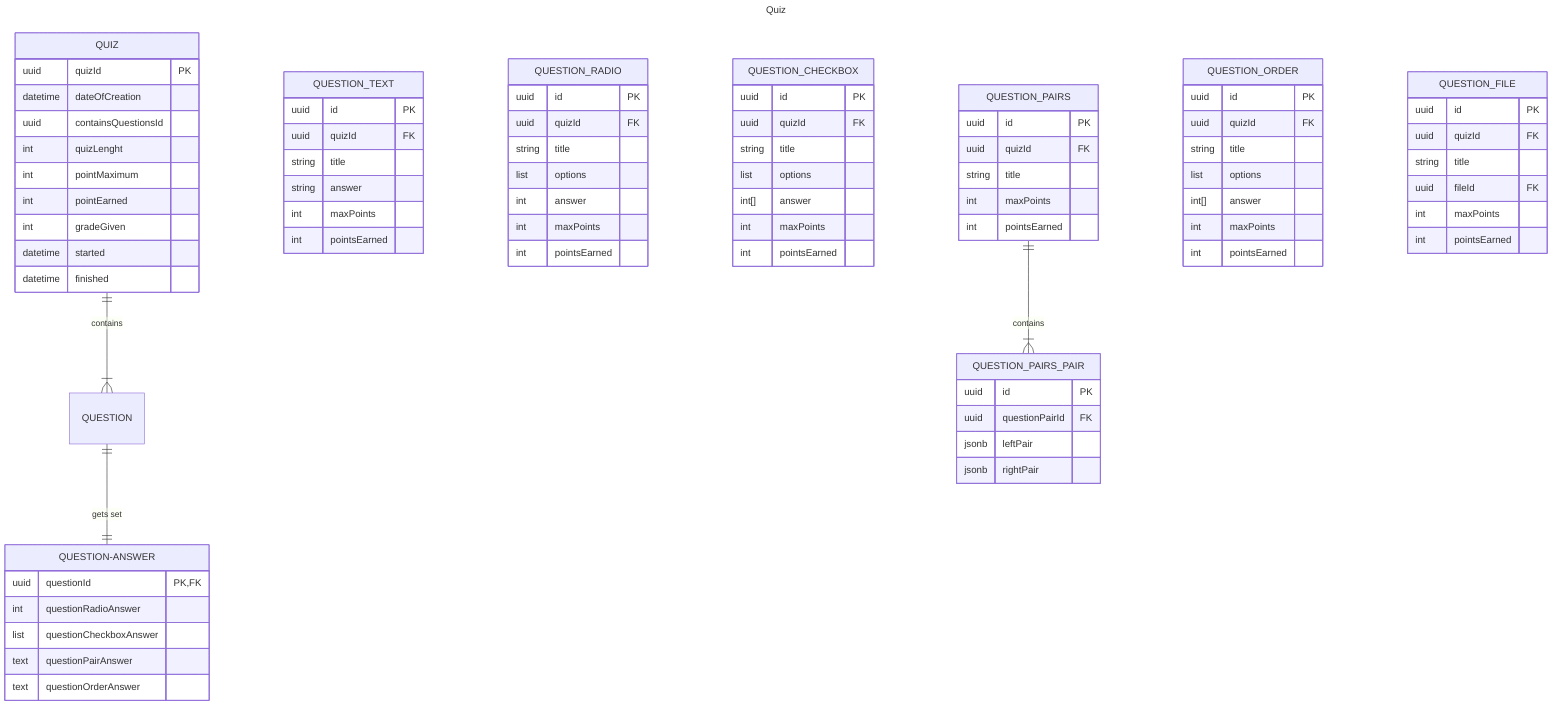 ---
title: Quiz
---

erDiagram
    QUIZ ||--|{ QUESTION : contains
    QUESTION ||--|| "QUESTION-ANSWER": "gets set"

    "QUESTION_TEXT" {
        uuid id PK
        uuid quizId FK
        string title
        string answer
        int maxPoints
        int pointsEarned
    }

    "QUESTION_RADIO" {
        uuid id PK
        uuid quizId FK
        string title
        list options
        int answer
        int maxPoints
        int pointsEarned
    }

    "QUESTION_CHECKBOX" {
        uuid id PK
        uuid quizId FK
        string title
        list options
        int[] answer
        int maxPoints
        int pointsEarned
    }

    "QUESTION_PAIRS" {
        uuid id PK
        uuid quizId FK
        string title
        int maxPoints
        int pointsEarned
    }

"QUESTION_PAIRS" ||--|{ "QUESTION_PAIRS_PAIR" : contains

    "QUESTION_PAIRS_PAIR" {
        uuid id PK
        uuid questionPairId FK
        jsonb leftPair
        jsonb rightPair
    }

    "QUESTION_ORDER" {
        uuid id PK
        uuid quizId FK
        string title
        list options
        int[] answer
        int maxPoints
        int pointsEarned
    }

    "QUESTION_FILE" {
        uuid id PK
        uuid quizId FK
        string title
        uuid fileId FK
        int maxPoints
        int pointsEarned
    }

    QUIZ {
        uuid quizId PK
        datetime dateOfCreation
        uuid containsQuestionsId
        int quizLenght
        int pointMaximum
        int pointEarned
        int gradeGiven
        datetime started
        datetime finished

    }

    "QUESTION-ANSWER" {
        uuid questionId PK, FK

    %% text doesn't need answer
        int questionRadioAnswer
        list questionCheckboxAnswer
        text questionPairAnswer
        text questionOrderAnswer
    %% file doesn't need answer
    }